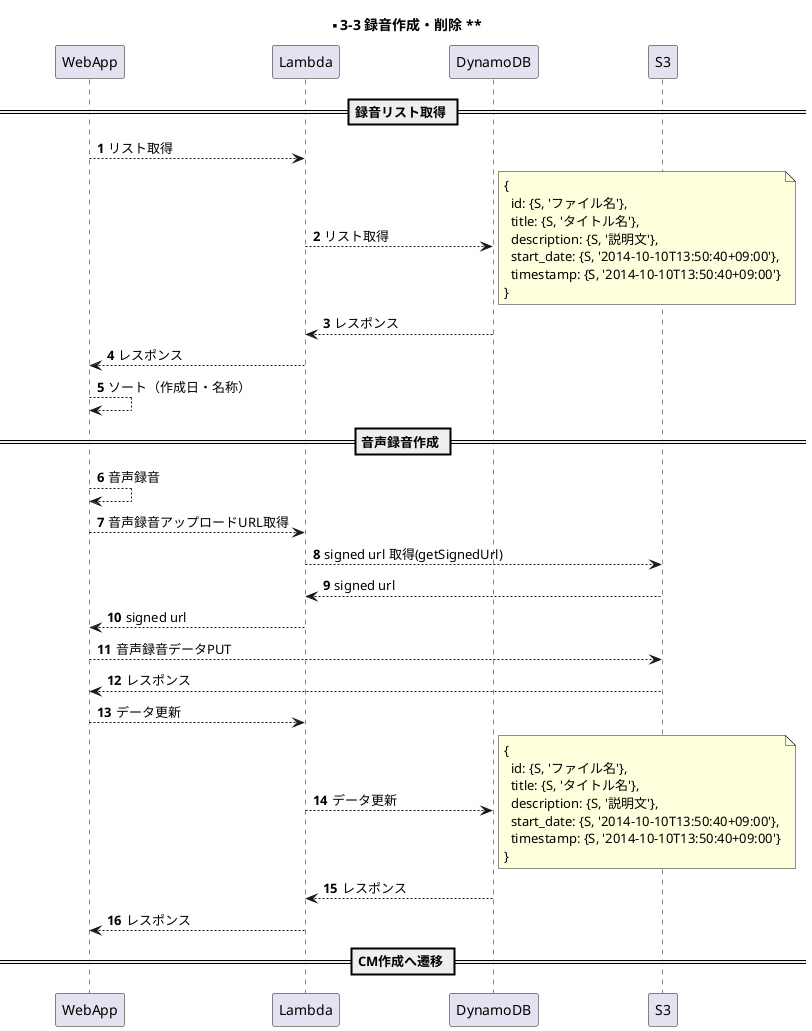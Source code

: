 @startuml s3-3

participant WebApp order 1
participant Lambda order 2
participant DynamoDB order 3
participant S3 order 4
skinparam ParticipantPadding 50
autonumber

title ** 3-3 録音作成・削除 **

== 録音リスト取得 ==
WebApp --> Lambda: リスト取得
Lambda --> DynamoDB: リスト取得
note right
{
  id: {S, 'ファイル名'},
  title: {S, 'タイトル名'},
  description: {S, '説明文'},
  start_date: {S, '2014-10-10T13:50:40+09:00'},
  timestamp: {S, '2014-10-10T13:50:40+09:00'}
}
end note
Lambda <-- DynamoDB: レスポンス
WebApp <-- Lambda: レスポンス
WebApp --> WebApp: ソート（作成日・名称）

== 音声録音作成 ==
WebApp --> WebApp: 音声録音
WebApp --> Lambda: 音声録音アップロードURL取得
Lambda --> S3: signed url 取得(getSignedUrl)
Lambda <-- S3: signed url
WebApp <-- Lambda: signed url
WebApp --> S3: 音声録音データPUT
WebApp <-- S3: レスポンス
WebApp --> Lambda: データ更新
Lambda --> DynamoDB: データ更新
note right
{
  id: {S, 'ファイル名'},
  title: {S, 'タイトル名'},
  description: {S, '説明文'},
  start_date: {S, '2014-10-10T13:50:40+09:00'},
  timestamp: {S, '2014-10-10T13:50:40+09:00'}
}
end note
Lambda <-- DynamoDB: レスポンス
WebApp <-- Lambda: レスポンス

== CM作成へ遷移 ==

@enduml